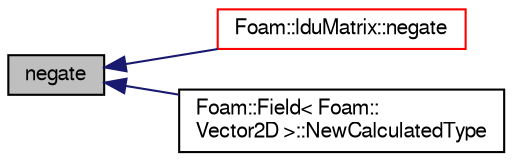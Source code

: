 digraph "negate"
{
  bgcolor="transparent";
  edge [fontname="FreeSans",fontsize="10",labelfontname="FreeSans",labelfontsize="10"];
  node [fontname="FreeSans",fontsize="10",shape=record];
  rankdir="LR";
  Node6250 [label="negate",height=0.2,width=0.4,color="black", fillcolor="grey75", style="filled", fontcolor="black"];
  Node6250 -> Node6251 [dir="back",color="midnightblue",fontsize="10",style="solid",fontname="FreeSans"];
  Node6251 [label="Foam::lduMatrix::negate",height=0.2,width=0.4,color="red",URL="$a26882.html#abcdb1512395327f8236a4f4a4d4ff648"];
  Node6250 -> Node6284 [dir="back",color="midnightblue",fontsize="10",style="solid",fontname="FreeSans"];
  Node6284 [label="Foam::Field\< Foam::\lVector2D \>::NewCalculatedType",height=0.2,width=0.4,color="black",URL="$a26466.html#ae6bdf47436f49314cb0fc784144bf18f",tooltip="Return a pointer to a new calculatedFvPatchFieldField created on. "];
}
